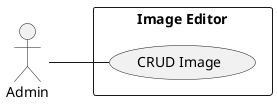 @startuml name
left to right direction
actor "Admin" as fc
rectangle "Image Editor" {
    usecase "CRUD Image" as UC2
  
}
fc -- UC2

@enduml